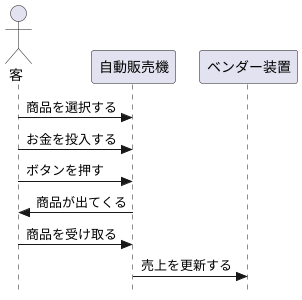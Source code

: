 @startuml 客が自動販売機から商品を手に取るまでのシーケンス図
hide footbox
skinparam style strictuml /' 厳密なUMLに準拠する'/
Actor 客 as user
participant "自動販売機" as vendingmachine
participant "ベンダー装置" as vendorequipment

user -> vendingmachine : 商品を選択する
user -> vendingmachine: お金を投入する
user -> vendingmachine : ボタンを押す
vendingmachine -> user: 商品が出てくる
user -> vendingmachine : 商品を受け取る
vendingmachine -> vendorequipment : 売上を更新する


@enduml